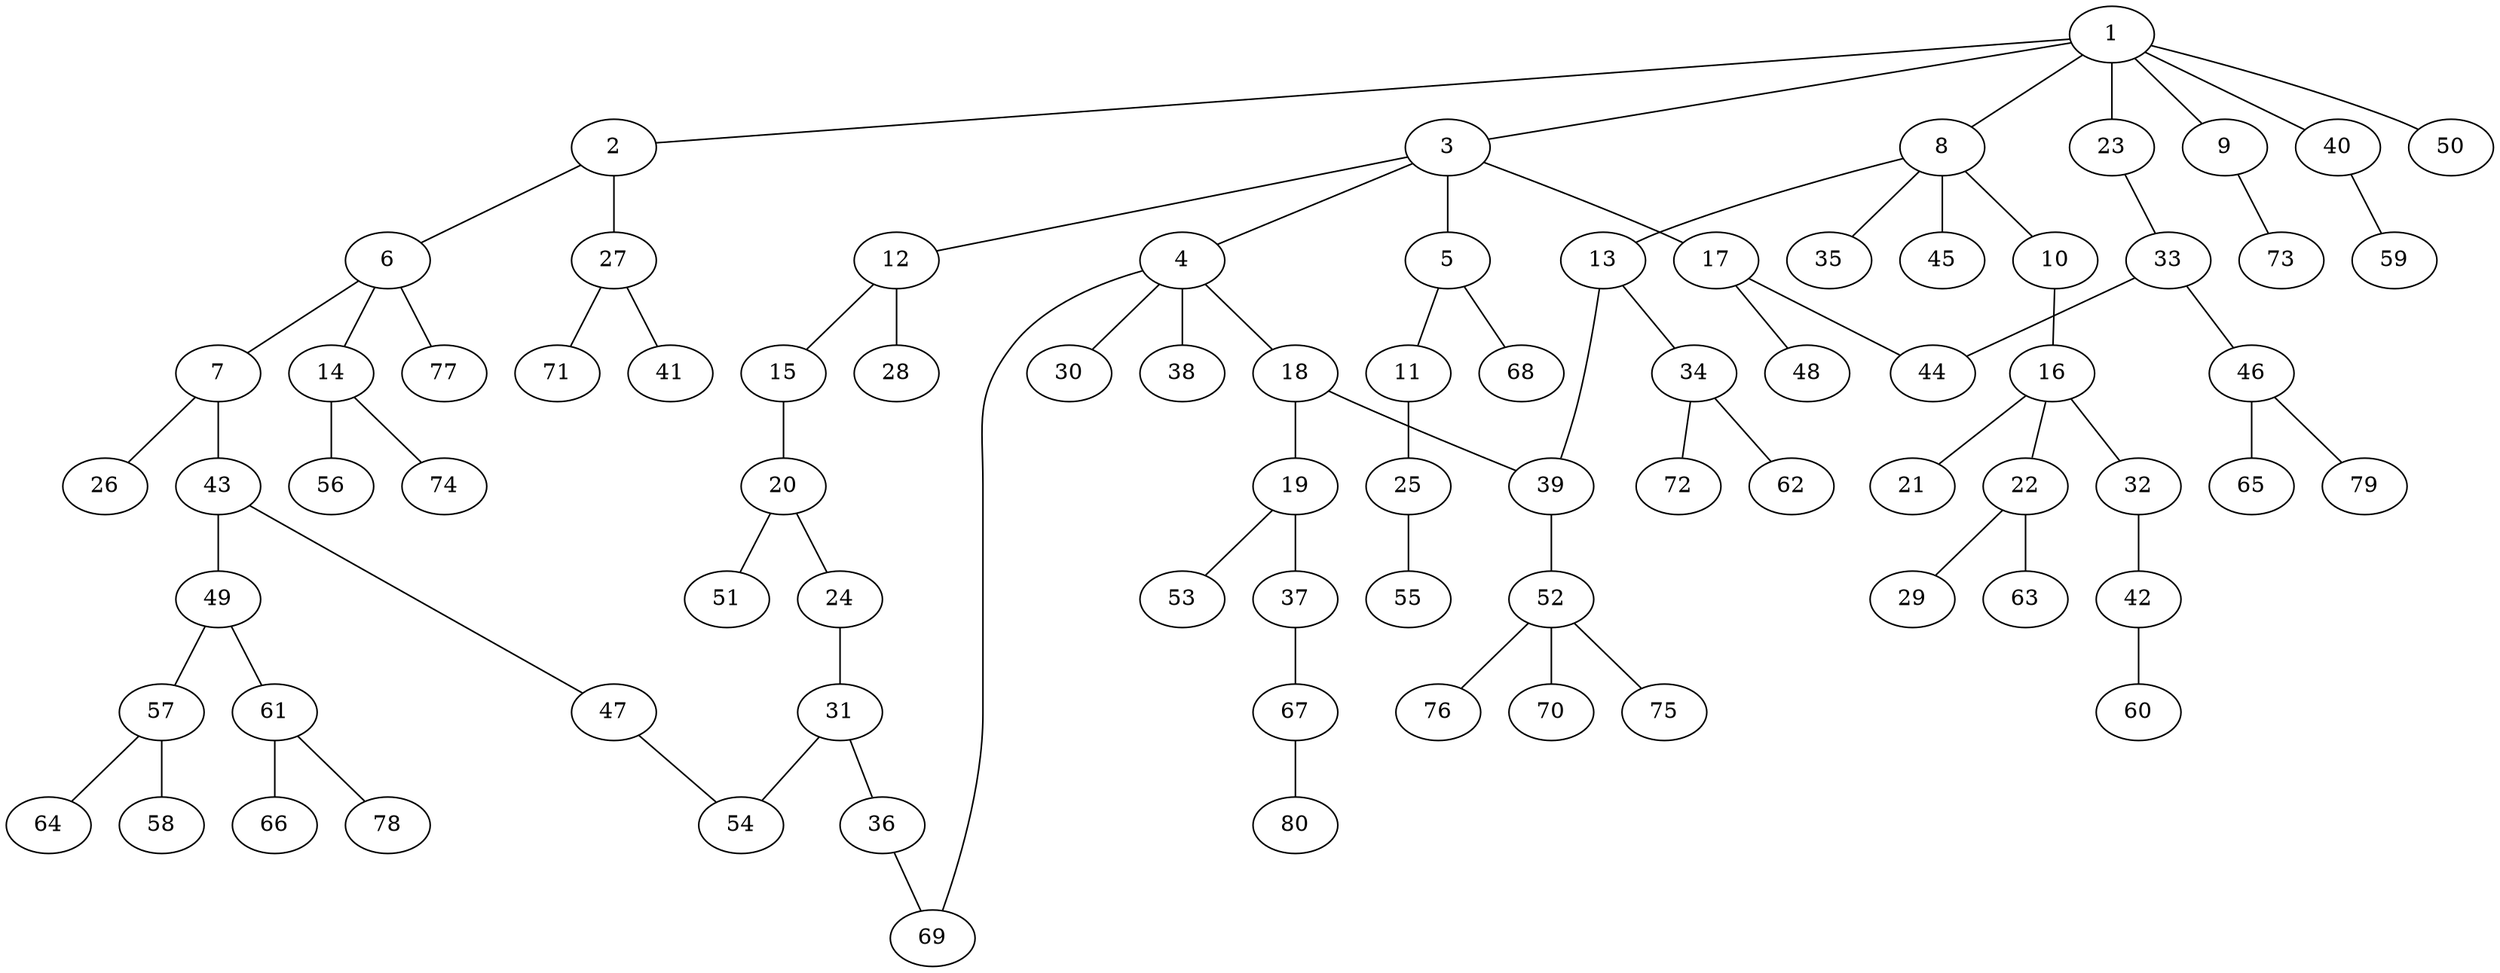 graph graphname {1--2
1--3
1--8
1--9
1--23
1--40
1--50
2--6
2--27
3--4
3--5
3--12
3--17
4--18
4--30
4--38
4--69
5--11
5--68
6--7
6--14
6--77
7--26
7--43
8--10
8--13
8--35
8--45
9--73
10--16
11--25
12--15
12--28
13--34
13--39
14--56
14--74
15--20
16--21
16--22
16--32
17--44
17--48
18--19
18--39
19--37
19--53
20--24
20--51
22--29
22--63
23--33
24--31
25--55
27--41
27--71
31--36
31--54
32--42
33--44
33--46
34--62
34--72
36--69
37--67
39--52
40--59
42--60
43--47
43--49
46--65
46--79
47--54
49--57
49--61
52--70
52--75
52--76
57--58
57--64
61--66
61--78
67--80
}